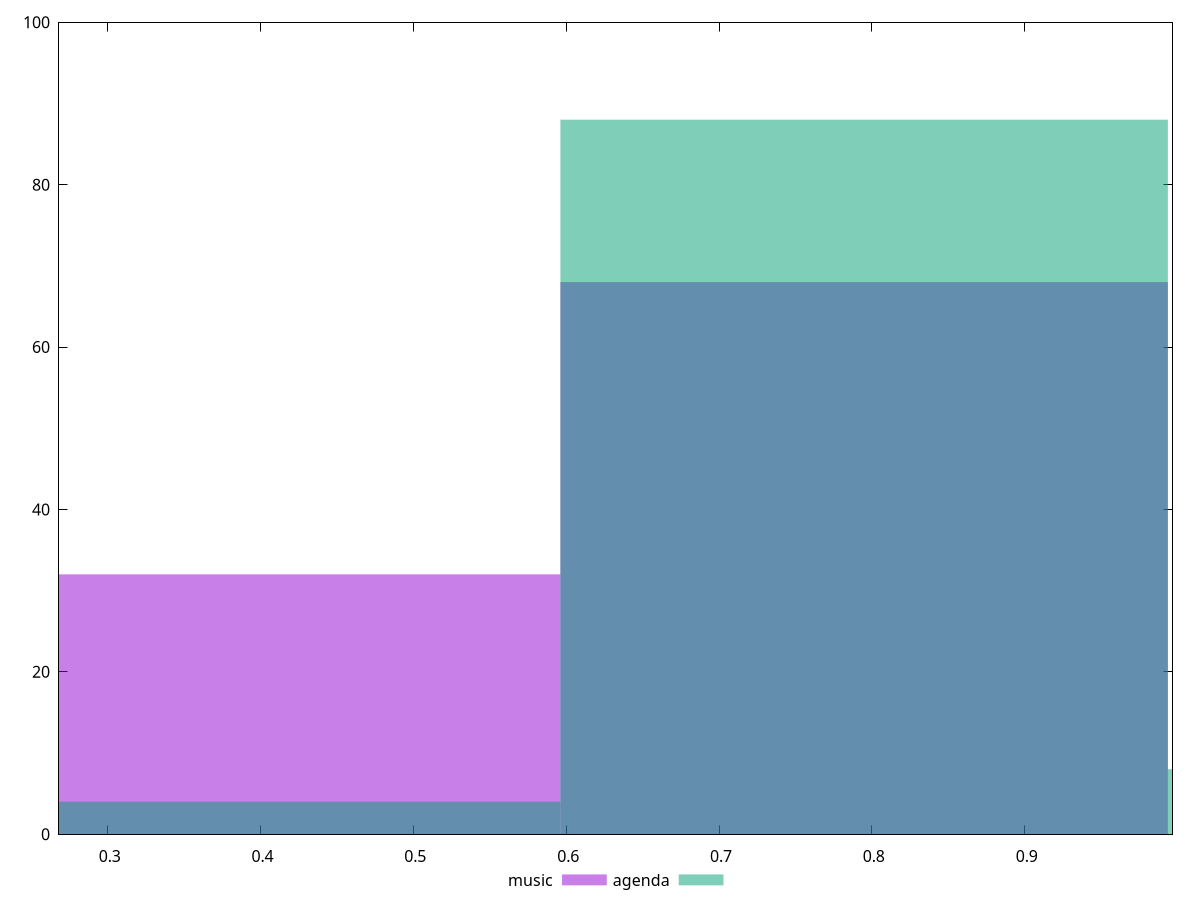 reset

$music <<EOF
0.39747718478928795 32
0.7949543695785759 68
EOF

$agenda <<EOF
0.39747718478928795 4
1.1924315543678639 8
0.7949543695785759 88
EOF

set key outside below
set boxwidth 0.39747718478928795
set xrange [0.26813870495289627:0.996719987500034]
set yrange [0:100]
set trange [0:100]
set style fill transparent solid 0.5 noborder
set terminal svg size 640, 500 enhanced background rgb 'white'
set output "report/report_00029_2021-02-24T13-36-40.390Z/meta/pScore/comparison/histogram/0_vs_1.svg"

plot $music title "music" with boxes, \
     $agenda title "agenda" with boxes

reset
